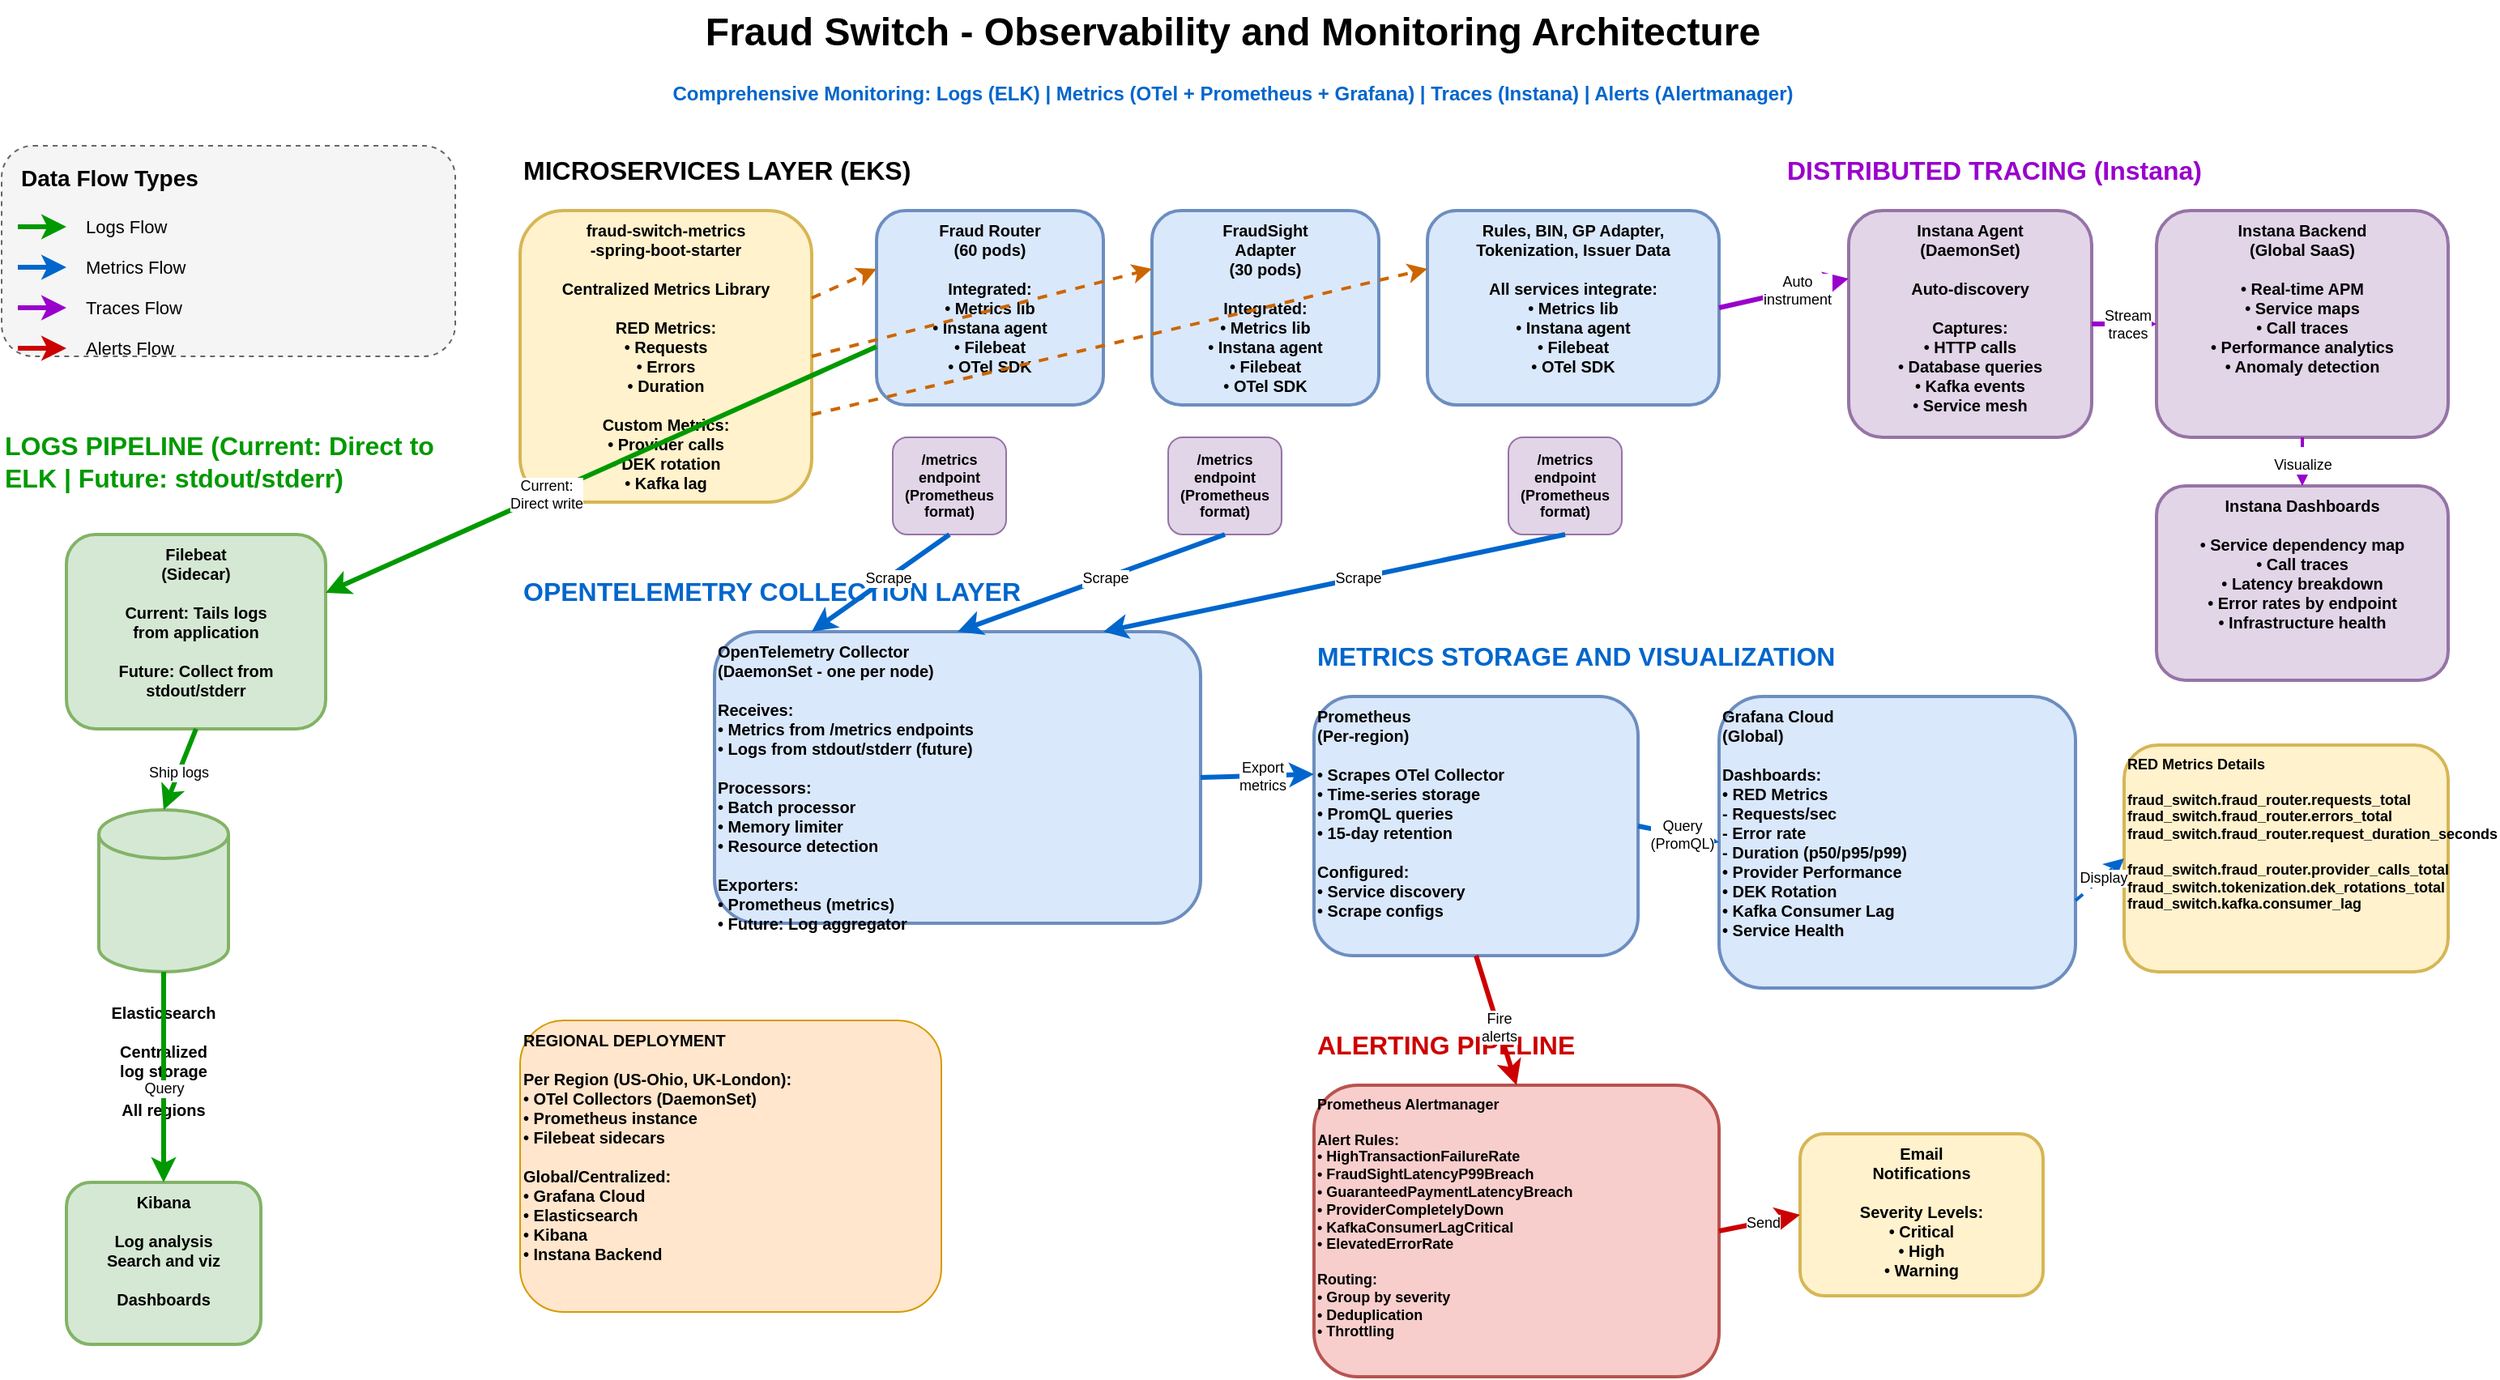 <mxfile version="22.1.0" type="device">
  <diagram name="Observability Architecture" id="observability-architecture">
    <mxGraphModel dx="1600" dy="900" grid="1" gridSize="10" guides="1" tooltips="1" connect="1" arrows="1" fold="1" page="1" pageScale="1" pageWidth="1600" pageHeight="900" math="0" shadow="0">
      <root>
        <mxCell id="0" />
        <mxCell id="1" parent="0" />
        
        <mxCell id="title" value="Fraud Switch - Observability and Monitoring Architecture" style="text;html=1;strokeColor=none;fillColor=none;align=center;verticalAlign=middle;whiteSpace=wrap;rounded=0;fontSize=24;fontStyle=1" vertex="1" parent="1">
          <mxGeometry x="350" y="20" width="900" height="40" as="geometry" />
        </mxCell>
        
        <mxCell id="subtitle" value="Comprehensive Monitoring: Logs (ELK) | Metrics (OTel + Prometheus + Grafana) | Traces (Instana) | Alerts (Alertmanager)" style="text;html=1;strokeColor=none;fillColor=none;align=center;verticalAlign=middle;whiteSpace=wrap;rounded=0;fontSize=12;fontColor=#0066CC;fontStyle=1" vertex="1" parent="1">
          <mxGeometry x="200" y="65" width="1200" height="25" as="geometry" />
        </mxCell>
        
        <mxCell id="legend-box" value="" style="rounded=1;whiteSpace=wrap;html=1;fillColor=#f5f5f5;strokeColor=#666666;dashed=1;" vertex="1" parent="1">
          <mxGeometry x="40" y="110" width="280" height="130" as="geometry" />
        </mxCell>
        <mxCell id="legend-title" value="Data Flow Types" style="text;html=1;strokeColor=none;fillColor=none;align=left;verticalAlign=middle;whiteSpace=wrap;rounded=0;fontSize=14;fontStyle=1" vertex="1" parent="1">
          <mxGeometry x="50" y="120" width="150" height="20" as="geometry" />
        </mxCell>
        <mxCell id="legend-logs" value="Logs Flow" style="text;html=1;strokeColor=none;fillColor=none;align=left;verticalAlign=middle;whiteSpace=wrap;rounded=0;fontSize=11;" vertex="1" parent="1">
          <mxGeometry x="90" y="150" width="150" height="20" as="geometry" />
        </mxCell>
        <mxCell id="legend-metrics" value="Metrics Flow" style="text;html=1;strokeColor=none;fillColor=none;align=left;verticalAlign=middle;whiteSpace=wrap;rounded=0;fontSize=11;" vertex="1" parent="1">
          <mxGeometry x="90" y="175" width="150" height="20" as="geometry" />
        </mxCell>
        <mxCell id="legend-traces" value="Traces Flow" style="text;html=1;strokeColor=none;fillColor=none;align=left;verticalAlign=middle;whiteSpace=wrap;rounded=0;fontSize=11;" vertex="1" parent="1">
          <mxGeometry x="90" y="200" width="150" height="20" as="geometry" />
        </mxCell>
        <mxCell id="legend-alerts" value="Alerts Flow" style="text;html=1;strokeColor=none;fillColor=none;align=left;verticalAlign=middle;whiteSpace=wrap;rounded=0;fontSize=11;" vertex="1" parent="1">
          <mxGeometry x="90" y="225" width="150" height="20" as="geometry" />
        </mxCell>
        <mxCell id="legend-logs-line" value="" style="endArrow=classic;html=1;strokeWidth=3;strokeColor=#009900;" edge="1" parent="1">
          <mxGeometry width="50" height="50" relative="1" as="geometry">
            <mxPoint x="50" y="160" as="sourcePoint" />
            <mxPoint x="80" y="160" as="targetPoint" />
          </mxGeometry>
        </mxCell>
        <mxCell id="legend-metrics-line" value="" style="endArrow=classic;html=1;strokeWidth=3;strokeColor=#0066CC;" edge="1" parent="1">
          <mxGeometry width="50" height="50" relative="1" as="geometry">
            <mxPoint x="50" y="185" as="sourcePoint" />
            <mxPoint x="80" y="185" as="targetPoint" />
          </mxGeometry>
        </mxCell>
        <mxCell id="legend-traces-line" value="" style="endArrow=classic;html=1;strokeWidth=3;strokeColor=#9900CC;" edge="1" parent="1">
          <mxGeometry width="50" height="50" relative="1" as="geometry">
            <mxPoint x="50" y="210" as="sourcePoint" />
            <mxPoint x="80" y="210" as="targetPoint" />
          </mxGeometry>
        </mxCell>
        <mxCell id="legend-alerts-line" value="" style="endArrow=classic;html=1;strokeWidth=3;strokeColor=#CC0000;" edge="1" parent="1">
          <mxGeometry width="50" height="50" relative="1" as="geometry">
            <mxPoint x="50" y="235" as="sourcePoint" />
            <mxPoint x="80" y="235" as="targetPoint" />
          </mxGeometry>
        </mxCell>

        <mxCell id="services-layer-label" value="MICROSERVICES LAYER (EKS)" style="text;html=1;strokeColor=none;fillColor=none;align=left;verticalAlign=middle;whiteSpace=wrap;rounded=0;fontSize=16;fontStyle=1;fontColor=#000000;" vertex="1" parent="1">
          <mxGeometry x="360" y="110" width="400" height="30" as="geometry" />
        </mxCell>

        <mxCell id="metrics-library" value="fraud-switch-metrics&#xa;-spring-boot-starter&#xa;&#xa;Centralized Metrics Library&#xa;&#xa;RED Metrics:&#xa;• Requests&#xa;• Errors&#xa;• Duration&#xa;&#xa;Custom Metrics:&#xa;• Provider calls&#xa;• DEK rotation&#xa;• Kafka lag" style="rounded=1;whiteSpace=wrap;html=1;fillColor=#fff2cc;strokeColor=#d6b656;verticalAlign=top;fontSize=10;fontStyle=1;strokeWidth=2;" vertex="1" parent="1">
          <mxGeometry x="360" y="150" width="180" height="180" as="geometry" />
        </mxCell>

        <mxCell id="fraud-router-svc" value="Fraud Router&#xa;(60 pods)&#xa;&#xa;Integrated:&#xa;• Metrics lib&#xa;• Instana agent&#xa;• Filebeat&#xa;• OTel SDK" style="rounded=1;whiteSpace=wrap;html=1;fillColor=#dae8fc;strokeColor=#6c8ebf;verticalAlign=top;fontSize=10;fontStyle=1;strokeWidth=2;" vertex="1" parent="1">
          <mxGeometry x="580" y="150" width="140" height="120" as="geometry" />
        </mxCell>

        <mxCell id="fraudsight-adapter-svc" value="FraudSight&#xa;Adapter&#xa;(30 pods)&#xa;&#xa;Integrated:&#xa;• Metrics lib&#xa;• Instana agent&#xa;• Filebeat&#xa;• OTel SDK" style="rounded=1;whiteSpace=wrap;html=1;fillColor=#dae8fc;strokeColor=#6c8ebf;verticalAlign=top;fontSize=10;fontStyle=1;strokeWidth=2;" vertex="1" parent="1">
          <mxGeometry x="750" y="150" width="140" height="120" as="geometry" />
        </mxCell>

        <mxCell id="other-services" value="Rules, BIN, GP Adapter,&#xa;Tokenization, Issuer Data&#xa;&#xa;All services integrate:&#xa;• Metrics lib&#xa;• Instana agent&#xa;• Filebeat&#xa;• OTel SDK" style="rounded=1;whiteSpace=wrap;html=1;fillColor=#dae8fc;strokeColor=#6c8ebf;verticalAlign=top;fontSize=10;fontStyle=1;strokeWidth=2;" vertex="1" parent="1">
          <mxGeometry x="920" y="150" width="180" height="120" as="geometry" />
        </mxCell>

        <mxCell id="metrics-endpoint" value="/metrics&#xa;endpoint&#xa;(Prometheus&#xa;format)" style="rounded=1;whiteSpace=wrap;html=1;fillColor=#e1d5e7;strokeColor=#9673a6;fontSize=9;fontStyle=1;" vertex="1" parent="1">
          <mxGeometry x="590" y="290" width="70" height="60" as="geometry" />
        </mxCell>

        <mxCell id="metrics-endpoint2" value="/metrics&#xa;endpoint&#xa;(Prometheus&#xa;format)" style="rounded=1;whiteSpace=wrap;html=1;fillColor=#e1d5e7;strokeColor=#9673a6;fontSize=9;fontStyle=1;" vertex="1" parent="1">
          <mxGeometry x="760" y="290" width="70" height="60" as="geometry" />
        </mxCell>

        <mxCell id="metrics-endpoint3" value="/metrics&#xa;endpoint&#xa;(Prometheus&#xa;format)" style="rounded=1;whiteSpace=wrap;html=1;fillColor=#e1d5e7;strokeColor=#9673a6;fontSize=9;fontStyle=1;" vertex="1" parent="1">
          <mxGeometry x="970" y="290" width="70" height="60" as="geometry" />
        </mxCell>

        <mxCell id="lib-to-router" value="" style="endArrow=classic;html=1;exitX=1;exitY=0.3;exitDx=0;exitDy=0;entryX=0;entryY=0.3;entryDx=0;entryDy=0;strokeWidth=2;strokeColor=#CC6600;dashed=1;fontSize=9;" edge="1" parent="1" source="metrics-library" target="fraud-router-svc">
          <mxGeometry width="50" height="50" relative="1" as="geometry">
            <mxPoint x="600" y="300" as="sourcePoint" />
            <mxPoint x="650" y="250" as="targetPoint" />
          </mxGeometry>
        </mxCell>

        <mxCell id="lib-to-fs" value="" style="endArrow=classic;html=1;exitX=1;exitY=0.5;exitDx=0;exitDy=0;entryX=0;entryY=0.3;entryDx=0;entryDy=0;strokeWidth=2;strokeColor=#CC6600;dashed=1;fontSize=9;" edge="1" parent="1" source="metrics-library" target="fraudsight-adapter-svc">
          <mxGeometry width="50" height="50" relative="1" as="geometry">
            <mxPoint x="600" y="300" as="sourcePoint" />
            <mxPoint x="650" y="250" as="targetPoint" />
          </mxGeometry>
        </mxCell>

        <mxCell id="lib-to-others" value="" style="endArrow=classic;html=1;exitX=1;exitY=0.7;exitDx=0;exitDy=0;entryX=0;entryY=0.3;entryDx=0;entryDy=0;strokeWidth=2;strokeColor=#CC6600;dashed=1;fontSize=9;" edge="1" parent="1" source="metrics-library" target="other-services">
          <mxGeometry width="50" height="50" relative="1" as="geometry">
            <mxPoint x="600" y="300" as="sourcePoint" />
            <mxPoint x="650" y="250" as="targetPoint" />
          </mxGeometry>
        </mxCell>

        <mxCell id="otel-daemonset-label" value="OPENTELEMETRY COLLECTION LAYER" style="text;html=1;strokeColor=none;fillColor=none;align=left;verticalAlign=middle;whiteSpace=wrap;rounded=0;fontSize=16;fontStyle=1;fontColor=#0066CC;" vertex="1" parent="1">
          <mxGeometry x="360" y="370" width="500" height="30" as="geometry" />
        </mxCell>

        <mxCell id="otel-daemonset" value="OpenTelemetry Collector&#xa;(DaemonSet - one per node)&#xa;&#xa;Receives:&#xa;• Metrics from /metrics endpoints&#xa;• Logs from stdout/stderr (future)&#xa;&#xa;Processors:&#xa;• Batch processor&#xa;• Memory limiter&#xa;• Resource detection&#xa;&#xa;Exporters:&#xa;• Prometheus (metrics)&#xa;• Future: Log aggregator" style="rounded=1;whiteSpace=wrap;html=1;fillColor=#dae8fc;strokeColor=#6c8ebf;verticalAlign=top;fontSize=10;fontStyle=1;strokeWidth=2;align=left;" vertex="1" parent="1">
          <mxGeometry x="480" y="410" width="300" height="180" as="geometry" />
        </mxCell>

        <mxCell id="metrics-to-otel1" value="Scrape" style="endArrow=classic;html=1;exitX=0.5;exitY=1;exitDx=0;exitDy=0;entryX=0.2;entryY=0;entryDx=0;entryDy=0;strokeWidth=3;strokeColor=#0066CC;fontSize=9;" edge="1" parent="1" source="metrics-endpoint" target="otel-daemonset">
          <mxGeometry x="-0.1" width="50" height="50" relative="1" as="geometry">
            <mxPoint x="600" y="450" as="sourcePoint" />
            <mxPoint x="650" y="400" as="targetPoint" />
            <mxPoint as="offset" />
          </mxGeometry>
        </mxCell>

        <mxCell id="metrics-to-otel2" value="Scrape" style="endArrow=classic;html=1;exitX=0.5;exitY=1;exitDx=0;exitDy=0;entryX=0.5;entryY=0;entryDx=0;entryDy=0;strokeWidth=3;strokeColor=#0066CC;fontSize=9;" edge="1" parent="1" source="metrics-endpoint2" target="otel-daemonset">
          <mxGeometry x="-0.1" width="50" height="50" relative="1" as="geometry">
            <mxPoint x="600" y="450" as="sourcePoint" />
            <mxPoint x="650" y="400" as="targetPoint" />
            <mxPoint as="offset" />
          </mxGeometry>
        </mxCell>

        <mxCell id="metrics-to-otel3" value="Scrape" style="endArrow=classic;html=1;exitX=0.5;exitY=1;exitDx=0;exitDy=0;entryX=0.8;entryY=0;entryDx=0;entryDy=0;strokeWidth=3;strokeColor=#0066CC;fontSize=9;" edge="1" parent="1" source="metrics-endpoint3" target="otel-daemonset">
          <mxGeometry x="-0.1" width="50" height="50" relative="1" as="geometry">
            <mxPoint x="600" y="450" as="sourcePoint" />
            <mxPoint x="650" y="400" as="targetPoint" />
            <mxPoint as="offset" />
          </mxGeometry>
        </mxCell>

        <mxCell id="logs-layer-label" value="LOGS PIPELINE (Current: Direct to ELK | Future: stdout/stderr)" style="text;html=1;strokeColor=none;fillColor=none;align=left;verticalAlign=middle;whiteSpace=wrap;rounded=0;fontSize=16;fontStyle=1;fontColor=#009900;" vertex="1" parent="1">
          <mxGeometry x="40" y="280" width="280" height="50" as="geometry" />
        </mxCell>

        <mxCell id="filebeat" value="Filebeat&#xa;(Sidecar)&#xa;&#xa;Current: Tails logs&#xa;from application&#xa;&#xa;Future: Collect from&#xa;stdout/stderr" style="rounded=1;whiteSpace=wrap;html=1;fillColor=#d5e8d4;strokeColor=#82b366;verticalAlign=top;fontSize=10;fontStyle=1;strokeWidth=2;" vertex="1" parent="1">
          <mxGeometry x="80" y="350" width="160" height="120" as="geometry" />
        </mxCell>

        <mxCell id="logs-to-filebeat" value="Current:&#xa;Direct write" style="endArrow=classic;html=1;exitX=0;exitY=0.7;exitDx=0;exitDy=0;entryX=1;entryY=0.3;entryDx=0;entryDy=0;strokeWidth=3;strokeColor=#009900;fontSize=9;" edge="1" parent="1" source="fraud-router-svc" target="filebeat">
          <mxGeometry x="0.2" width="50" height="50" relative="1" as="geometry">
            <mxPoint x="400" y="450" as="sourcePoint" />
            <mxPoint x="450" y="400" as="targetPoint" />
            <mxPoint as="offset" />
          </mxGeometry>
        </mxCell>

        <mxCell id="elasticsearch" value="" style="shape=cylinder3;whiteSpace=wrap;html=1;boundedLbl=1;backgroundOutline=1;size=15;fillColor=#d5e8d4;strokeColor=#82b366;strokeWidth=2;" vertex="1" parent="1">
          <mxGeometry x="100" y="520" width="80" height="100" as="geometry" />
        </mxCell>
        <mxCell id="elasticsearch-label" value="Elasticsearch&#xa;&#xa;Centralized&#xa;log storage&#xa;&#xa;All regions" style="text;html=1;strokeColor=none;fillColor=none;align=center;verticalAlign=middle;whiteSpace=wrap;rounded=0;fontSize=10;fontStyle=1" vertex="1" parent="1">
          <mxGeometry x="85" y="630" width="110" height="90" as="geometry" />
        </mxCell>

        <mxCell id="kibana" value="Kibana&#xa;&#xa;Log analysis&#xa;Search and viz&#xa;&#xa;Dashboards" style="rounded=1;whiteSpace=wrap;html=1;fillColor=#d5e8d4;strokeColor=#82b366;verticalAlign=top;fontSize=10;fontStyle=1;strokeWidth=2;" vertex="1" parent="1">
          <mxGeometry x="80" y="750" width="120" height="100" as="geometry" />
        </mxCell>

        <mxCell id="filebeat-to-es" value="Ship logs" style="endArrow=classic;html=1;exitX=0.5;exitY=1;exitDx=0;exitDy=0;entryX=0.5;entryY=0;entryDx=0;entryDy=0;entryDz=0;strokeWidth=3;strokeColor=#009900;fontSize=9;" edge="1" parent="1" source="filebeat" target="elasticsearch">
          <mxGeometry x="0.1" width="50" height="50" relative="1" as="geometry">
            <mxPoint x="200" y="600" as="sourcePoint" />
            <mxPoint x="250" y="550" as="targetPoint" />
            <mxPoint as="offset" />
          </mxGeometry>
        </mxCell>

        <mxCell id="es-to-kibana" value="Query" style="endArrow=classic;html=1;exitX=0.5;exitY=1;exitDx=0;exitDy=0;exitDz=0;entryX=0.5;entryY=0;entryDx=0;entryDy=0;strokeWidth=3;strokeColor=#009900;fontSize=9;" edge="1" parent="1" source="elasticsearch" target="kibana">
          <mxGeometry x="0.1" width="50" height="50" relative="1" as="geometry">
            <mxPoint x="200" y="700" as="sourcePoint" />
            <mxPoint x="250" y="650" as="targetPoint" />
            <mxPoint as="offset" />
          </mxGeometry>
        </mxCell>

        <mxCell id="traces-layer-label" value="DISTRIBUTED TRACING (Instana)" style="text;html=1;strokeColor=none;fillColor=none;align=left;verticalAlign=middle;whiteSpace=wrap;rounded=0;fontSize=16;fontStyle=1;fontColor=#9900CC;" vertex="1" parent="1">
          <mxGeometry x="1140" y="110" width="400" height="30" as="geometry" />
        </mxCell>

        <mxCell id="instana-agent" value="Instana Agent&#xa;(DaemonSet)&#xa;&#xa;Auto-discovery&#xa;&#xa;Captures:&#xa;• HTTP calls&#xa;• Database queries&#xa;• Kafka events&#xa;• Service mesh" style="rounded=1;whiteSpace=wrap;html=1;fillColor=#e1d5e7;strokeColor=#9673a6;verticalAlign=top;fontSize=10;fontStyle=1;strokeWidth=2;" vertex="1" parent="1">
          <mxGeometry x="1180" y="150" width="150" height="140" as="geometry" />
        </mxCell>

        <mxCell id="traces-to-instana" value="Auto&#xa;instrument" style="endArrow=classic;html=1;exitX=1;exitY=0.5;exitDx=0;exitDy=0;entryX=0;entryY=0.3;entryDx=0;entryDy=0;strokeWidth=3;strokeColor=#9900CC;fontSize=9;" edge="1" parent="1" source="other-services" target="instana-agent">
          <mxGeometry x="0.2" width="50" height="50" relative="1" as="geometry">
            <mxPoint x="1100" y="300" as="sourcePoint" />
            <mxPoint x="1150" y="250" as="targetPoint" />
            <mxPoint as="offset" />
          </mxGeometry>
        </mxCell>

        <mxCell id="instana-backend" value="Instana Backend&#xa;(Global SaaS)&#xa;&#xa;• Real-time APM&#xa;• Service maps&#xa;• Call traces&#xa;• Performance analytics&#xa;• Anomaly detection" style="rounded=1;whiteSpace=wrap;html=1;fillColor=#e1d5e7;strokeColor=#9673a6;verticalAlign=top;fontSize=10;fontStyle=1;strokeWidth=2;" vertex="1" parent="1">
          <mxGeometry x="1370" y="150" width="180" height="140" as="geometry" />
        </mxCell>

        <mxCell id="instana-agent-to-backend" value="Stream&#xa;traces" style="endArrow=classic;html=1;exitX=1;exitY=0.5;exitDx=0;exitDy=0;entryX=0;entryY=0.5;entryDx=0;entryDy=0;strokeWidth=3;strokeColor=#9900CC;fontSize=9;" edge="1" parent="1" source="instana-agent" target="instana-backend">
          <mxGeometry x="0.1" width="50" height="50" relative="1" as="geometry">
            <mxPoint x="1350" y="300" as="sourcePoint" />
            <mxPoint x="1400" y="250" as="targetPoint" />
            <mxPoint as="offset" />
          </mxGeometry>
        </mxCell>

        <mxCell id="metrics-storage-label" value="METRICS STORAGE AND VISUALIZATION" style="text;html=1;strokeColor=none;fillColor=none;align=left;verticalAlign=middle;whiteSpace=wrap;rounded=0;fontSize=16;fontStyle=1;fontColor=#0066CC;" vertex="1" parent="1">
          <mxGeometry x="850" y="410" width="500" height="30" as="geometry" />
        </mxCell>

        <mxCell id="prometheus" value="Prometheus&#xa;(Per-region)&#xa;&#xa;• Scrapes OTel Collector&#xa;• Time-series storage&#xa;• PromQL queries&#xa;• 15-day retention&#xa;&#xa;Configured:&#xa;• Service discovery&#xa;• Scrape configs" style="rounded=1;whiteSpace=wrap;html=1;fillColor=#dae8fc;strokeColor=#6c8ebf;verticalAlign=top;fontSize=10;fontStyle=1;strokeWidth=2;align=left;" vertex="1" parent="1">
          <mxGeometry x="850" y="450" width="200" height="160" as="geometry" />
        </mxCell>

        <mxCell id="otel-to-prometheus" value="Export&#xa;metrics" style="endArrow=classic;html=1;exitX=1;exitY=0.5;exitDx=0;exitDy=0;entryX=0;entryY=0.3;entryDx=0;entryDy=0;strokeWidth=3;strokeColor=#0066CC;fontSize=9;" edge="1" parent="1" source="otel-daemonset" target="prometheus">
          <mxGeometry x="0.1" width="50" height="50" relative="1" as="geometry">
            <mxPoint x="800" y="550" as="sourcePoint" />
            <mxPoint x="850" y="500" as="targetPoint" />
            <mxPoint as="offset" />
          </mxGeometry>
        </mxCell>

        <mxCell id="grafana-cloud" value="Grafana Cloud&#xa;(Global)&#xa;&#xa;Dashboards:&#xa;• RED Metrics&#xa;  - Requests/sec&#xa;  - Error rate&#xa;  - Duration (p50/p95/p99)&#xa;• Provider Performance&#xa;• DEK Rotation&#xa;• Kafka Consumer Lag&#xa;• Service Health" style="rounded=1;whiteSpace=wrap;html=1;fillColor=#dae8fc;strokeColor=#6c8ebf;verticalAlign=top;fontSize=10;fontStyle=1;strokeWidth=2;align=left;" vertex="1" parent="1">
          <mxGeometry x="1100" y="450" width="220" height="180" as="geometry" />
        </mxCell>

        <mxCell id="prometheus-to-grafana" value="Query&#xa;(PromQL)" style="endArrow=classic;html=1;exitX=1;exitY=0.5;exitDx=0;exitDy=0;entryX=0;entryY=0.5;entryDx=0;entryDy=0;strokeWidth=3;strokeColor=#0066CC;fontSize=9;" edge="1" parent="1" source="prometheus" target="grafana-cloud">
          <mxGeometry x="0.1" width="50" height="50" relative="1" as="geometry">
            <mxPoint x="1050" y="600" as="sourcePoint" />
            <mxPoint x="1100" y="550" as="targetPoint" />
            <mxPoint as="offset" />
          </mxGeometry>
        </mxCell>

        <mxCell id="alerting-layer-label" value="ALERTING PIPELINE" style="text;html=1;strokeColor=none;fillColor=none;align=left;verticalAlign=middle;whiteSpace=wrap;rounded=0;fontSize=16;fontStyle=1;fontColor=#CC0000;" vertex="1" parent="1">
          <mxGeometry x="850" y="650" width="300" height="30" as="geometry" />
        </mxCell>

        <mxCell id="alertmanager" value="Prometheus Alertmanager&#xa;&#xa;Alert Rules:&#xa;• HighTransactionFailureRate&#xa;• FraudSightLatencyP99Breach&#xa;• GuaranteedPaymentLatencyBreach&#xa;• ProviderCompletelyDown&#xa;• KafkaConsumerLagCritical&#xa;• ElevatedErrorRate&#xa;&#xa;Routing:&#xa;• Group by severity&#xa;• Deduplication&#xa;• Throttling" style="rounded=1;whiteSpace=wrap;html=1;fillColor=#f8cecc;strokeColor=#b85450;verticalAlign=top;fontSize=9;fontStyle=1;strokeWidth=2;align=left;" vertex="1" parent="1">
          <mxGeometry x="850" y="690" width="250" height="180" as="geometry" />
        </mxCell>

        <mxCell id="prometheus-to-alertmanager" value="Fire&#xa;alerts" style="endArrow=classic;html=1;exitX=0.5;exitY=1;exitDx=0;exitDy=0;entryX=0.5;entryY=0;entryDx=0;entryDy=0;strokeWidth=3;strokeColor=#CC0000;fontSize=9;" edge="1" parent="1" source="prometheus" target="alertmanager">
          <mxGeometry x="0.1" width="50" height="50" relative="1" as="geometry">
            <mxPoint x="900" y="700" as="sourcePoint" />
            <mxPoint x="950" y="650" as="targetPoint" />
            <mxPoint as="offset" />
          </mxGeometry>
        </mxCell>

        <mxCell id="email" value="Email&#xa;Notifications&#xa;&#xa;Severity Levels:&#xa;• Critical&#xa;• High&#xa;• Warning" style="rounded=1;whiteSpace=wrap;html=1;fillColor=#fff2cc;strokeColor=#d6b656;verticalAlign=top;fontSize=10;fontStyle=1;strokeWidth=2;" vertex="1" parent="1">
          <mxGeometry x="1150" y="720" width="150" height="100" as="geometry" />
        </mxCell>

        <mxCell id="alertmanager-to-email" value="Send" style="endArrow=classic;html=1;exitX=1;exitY=0.5;exitDx=0;exitDy=0;entryX=0;entryY=0.5;entryDx=0;entryDy=0;strokeWidth=3;strokeColor=#CC0000;fontSize=9;" edge="1" parent="1" source="alertmanager" target="email">
          <mxGeometry x="0.1" width="50" height="50" relative="1" as="geometry">
            <mxPoint x="1100" y="800" as="sourcePoint" />
            <mxPoint x="1150" y="750" as="targetPoint" />
            <mxPoint as="offset" />
          </mxGeometry>
        </mxCell>

        <mxCell id="regional-note" value="REGIONAL DEPLOYMENT&#xa;&#xa;Per Region (US-Ohio, UK-London):&#xa;• OTel Collectors (DaemonSet)&#xa;• Prometheus instance&#xa;• Filebeat sidecars&#xa;&#xa;Global/Centralized:&#xa;• Grafana Cloud&#xa;• Elasticsearch&#xa;• Kibana&#xa;• Instana Backend" style="text;html=1;strokeColor=#d79b00;fillColor=#ffe6cc;align=left;verticalAlign=top;whiteSpace=wrap;rounded=1;fontSize=10;fontStyle=1" vertex="1" parent="1">
          <mxGeometry x="360" y="650" width="260" height="180" as="geometry" />
        </mxCell>

        <mxCell id="instana-dashboards" value="Instana Dashboards&#xa;&#xa;• Service dependency map&#xa;• Call traces&#xa;• Latency breakdown&#xa;• Error rates by endpoint&#xa;• Infrastructure health" style="rounded=1;whiteSpace=wrap;html=1;fillColor=#e1d5e7;strokeColor=#9673a6;verticalAlign=top;fontSize=10;fontStyle=1;strokeWidth=2;" vertex="1" parent="1">
          <mxGeometry x="1370" y="320" width="180" height="120" as="geometry" />
        </mxCell>

        <mxCell id="instana-to-dashboards" value="Visualize" style="endArrow=classic;html=1;exitX=0.5;exitY=1;exitDx=0;exitDy=0;entryX=0.5;entryY=0;entryDx=0;entryDy=0;strokeWidth=2;strokeColor=#9900CC;fontSize=9;dashed=1;" edge="1" parent="1" source="instana-backend" target="instana-dashboards">
          <mxGeometry x="0.1" width="50" height="50" relative="1" as="geometry">
            <mxPoint x="1450" y="350" as="sourcePoint" />
            <mxPoint x="1500" y="300" as="targetPoint" />
            <mxPoint as="offset" />
          </mxGeometry>
        </mxCell>

        <mxCell id="red-metrics-detail" value="RED Metrics Details&#xa;&#xa;fraud_switch.fraud_router.requests_total&#xa;fraud_switch.fraud_router.errors_total&#xa;fraud_switch.fraud_router.request_duration_seconds&#xa;&#xa;fraud_switch.fraud_router.provider_calls_total&#xa;fraud_switch.tokenization.dek_rotations_total&#xa;fraud_switch.kafka.consumer_lag" style="rounded=1;whiteSpace=wrap;html=1;fillColor=#fff2cc;strokeColor=#d6b656;verticalAlign=top;fontSize=9;fontStyle=1;strokeWidth=2;align=left;" vertex="1" parent="1">
          <mxGeometry x="1350" y="480" width="200" height="140" as="geometry" />
        </mxCell>

        <mxCell id="grafana-to-red" value="Display" style="endArrow=classic;html=1;exitX=1;exitY=0.7;exitDx=0;exitDy=0;entryX=0;entryY=0.5;entryDx=0;entryDy=0;strokeWidth=2;strokeColor=#0066CC;fontSize=9;dashed=1;" edge="1" parent="1" source="grafana-cloud" target="red-metrics-detail">
          <mxGeometry x="0.1" width="50" height="50" relative="1" as="geometry">
            <mxPoint x="1320" y="600" as="sourcePoint" />
            <mxPoint x="1370" y="550" as="targetPoint" />
            <mxPoint as="offset" />
          </mxGeometry>
        </mxCell>

      </root>
    </mxGraphModel>
  </diagram>
</mxfile>
